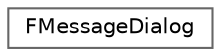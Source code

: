 digraph "Graphical Class Hierarchy"
{
 // INTERACTIVE_SVG=YES
 // LATEX_PDF_SIZE
  bgcolor="transparent";
  edge [fontname=Helvetica,fontsize=10,labelfontname=Helvetica,labelfontsize=10];
  node [fontname=Helvetica,fontsize=10,shape=box,height=0.2,width=0.4];
  rankdir="LR";
  Node0 [id="Node000000",label="FMessageDialog",height=0.2,width=0.4,color="grey40", fillcolor="white", style="filled",URL="$d6/d93/structFMessageDialog.html",tooltip="FMessageDialog These functions open a message dialog and display the specified informations there."];
}
